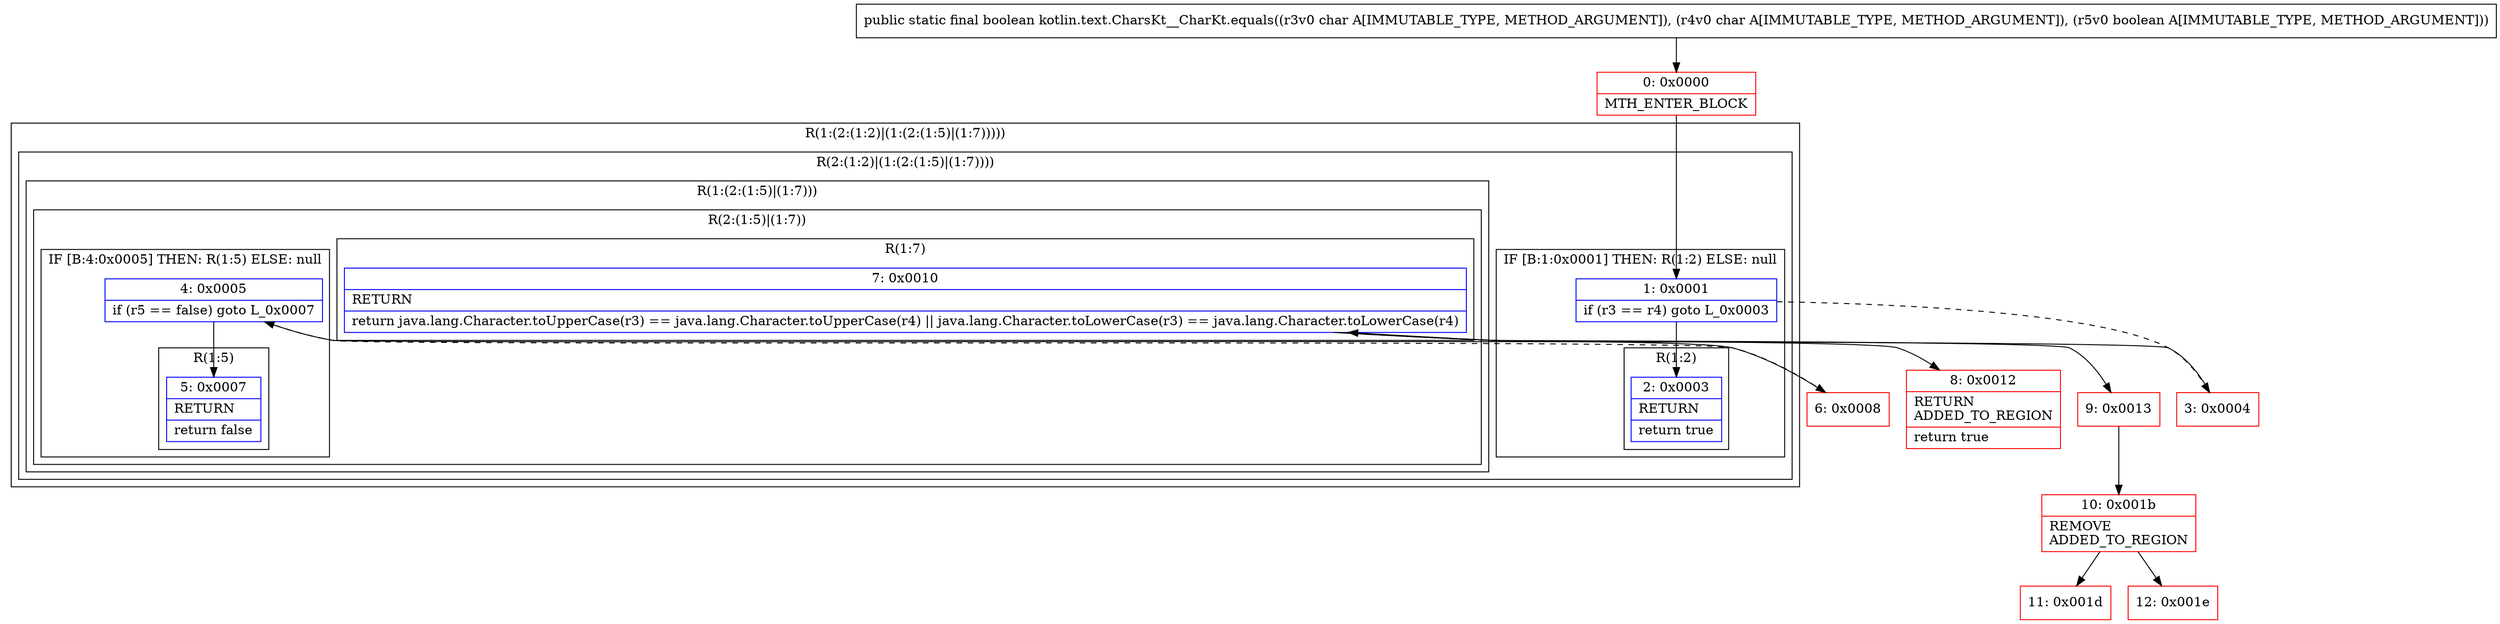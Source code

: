 digraph "CFG forkotlin.text.CharsKt__CharKt.equals(CCZ)Z" {
subgraph cluster_Region_1556410024 {
label = "R(1:(2:(1:2)|(1:(2:(1:5)|(1:7)))))";
node [shape=record,color=blue];
subgraph cluster_Region_326348877 {
label = "R(2:(1:2)|(1:(2:(1:5)|(1:7))))";
node [shape=record,color=blue];
subgraph cluster_IfRegion_1347189195 {
label = "IF [B:1:0x0001] THEN: R(1:2) ELSE: null";
node [shape=record,color=blue];
Node_1 [shape=record,label="{1\:\ 0x0001|if (r3 == r4) goto L_0x0003\l}"];
subgraph cluster_Region_1430627887 {
label = "R(1:2)";
node [shape=record,color=blue];
Node_2 [shape=record,label="{2\:\ 0x0003|RETURN\l|return true\l}"];
}
}
subgraph cluster_Region_781165441 {
label = "R(1:(2:(1:5)|(1:7)))";
node [shape=record,color=blue];
subgraph cluster_Region_544251845 {
label = "R(2:(1:5)|(1:7))";
node [shape=record,color=blue];
subgraph cluster_IfRegion_331425825 {
label = "IF [B:4:0x0005] THEN: R(1:5) ELSE: null";
node [shape=record,color=blue];
Node_4 [shape=record,label="{4\:\ 0x0005|if (r5 == false) goto L_0x0007\l}"];
subgraph cluster_Region_1800245416 {
label = "R(1:5)";
node [shape=record,color=blue];
Node_5 [shape=record,label="{5\:\ 0x0007|RETURN\l|return false\l}"];
}
}
subgraph cluster_Region_940418539 {
label = "R(1:7)";
node [shape=record,color=blue];
Node_7 [shape=record,label="{7\:\ 0x0010|RETURN\l|return java.lang.Character.toUpperCase(r3) == java.lang.Character.toUpperCase(r4) \|\| java.lang.Character.toLowerCase(r3) == java.lang.Character.toLowerCase(r4)\l}"];
}
}
}
}
}
Node_0 [shape=record,color=red,label="{0\:\ 0x0000|MTH_ENTER_BLOCK\l}"];
Node_3 [shape=record,color=red,label="{3\:\ 0x0004}"];
Node_6 [shape=record,color=red,label="{6\:\ 0x0008}"];
Node_8 [shape=record,color=red,label="{8\:\ 0x0012|RETURN\lADDED_TO_REGION\l|return true\l}"];
Node_9 [shape=record,color=red,label="{9\:\ 0x0013}"];
Node_10 [shape=record,color=red,label="{10\:\ 0x001b|REMOVE\lADDED_TO_REGION\l}"];
Node_11 [shape=record,color=red,label="{11\:\ 0x001d}"];
Node_12 [shape=record,color=red,label="{12\:\ 0x001e}"];
MethodNode[shape=record,label="{public static final boolean kotlin.text.CharsKt__CharKt.equals((r3v0 char A[IMMUTABLE_TYPE, METHOD_ARGUMENT]), (r4v0 char A[IMMUTABLE_TYPE, METHOD_ARGUMENT]), (r5v0 boolean A[IMMUTABLE_TYPE, METHOD_ARGUMENT])) }"];
MethodNode -> Node_0;
Node_1 -> Node_2;
Node_1 -> Node_3[style=dashed];
Node_4 -> Node_5;
Node_4 -> Node_6[style=dashed];
Node_7 -> Node_8;
Node_7 -> Node_9;
Node_0 -> Node_1;
Node_3 -> Node_4;
Node_6 -> Node_7;
Node_9 -> Node_10;
Node_10 -> Node_11;
Node_10 -> Node_12;
}

